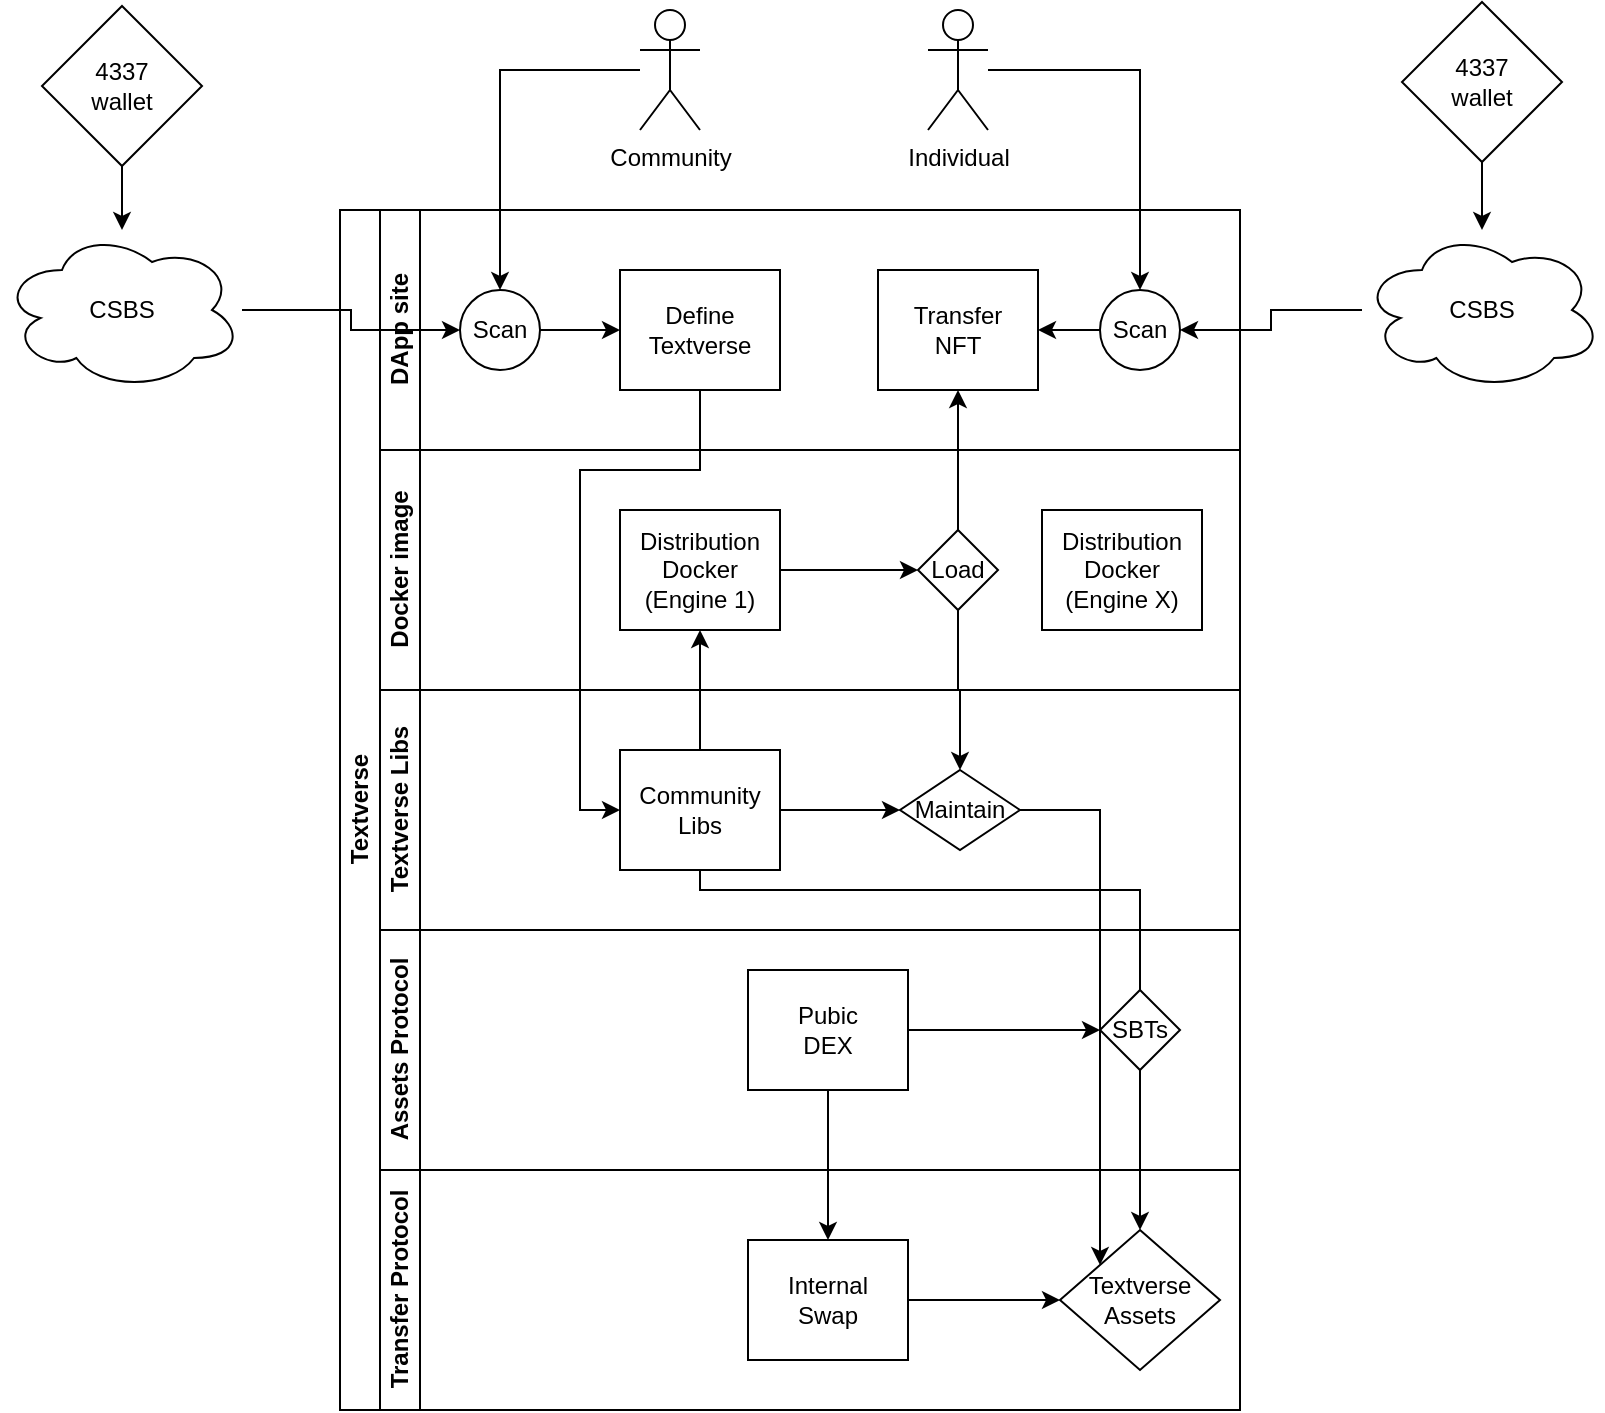 <mxfile version="20.2.0" type="github" pages="2">
  <diagram id="prtHgNgQTEPvFCAcTncT" name="page1">
    <mxGraphModel dx="1055" dy="520" grid="1" gridSize="10" guides="1" tooltips="1" connect="1" arrows="1" fold="1" page="1" pageScale="1" pageWidth="827" pageHeight="1169" math="0" shadow="0">
      <root>
        <mxCell id="0" />
        <mxCell id="1" parent="0" />
        <mxCell id="dNxyNK7c78bLwvsdeMH5-19" value="Textverse" style="swimlane;html=1;childLayout=stackLayout;resizeParent=1;resizeParentMax=0;horizontal=0;startSize=20;horizontalStack=0;" parent="1" vertex="1">
          <mxGeometry x="169" y="130" width="450" height="600" as="geometry" />
        </mxCell>
        <mxCell id="dNxyNK7c78bLwvsdeMH5-38" style="edgeStyle=orthogonalEdgeStyle;rounded=0;orthogonalLoop=1;jettySize=auto;html=1;endArrow=classic;endFill=1;" parent="dNxyNK7c78bLwvsdeMH5-19" source="dNxyNK7c78bLwvsdeMH5-26" target="dNxyNK7c78bLwvsdeMH5-36" edge="1">
          <mxGeometry relative="1" as="geometry">
            <Array as="points">
              <mxPoint x="180" y="340" />
              <mxPoint x="400" y="340" />
            </Array>
          </mxGeometry>
        </mxCell>
        <mxCell id="dNxyNK7c78bLwvsdeMH5-20" value="DApp site" style="swimlane;html=1;startSize=20;horizontal=0;" parent="dNxyNK7c78bLwvsdeMH5-19" vertex="1">
          <mxGeometry x="20" width="430" height="120" as="geometry" />
        </mxCell>
        <mxCell id="dNxyNK7c78bLwvsdeMH5-25" value="" style="edgeStyle=orthogonalEdgeStyle;rounded=0;orthogonalLoop=1;jettySize=auto;html=1;" parent="dNxyNK7c78bLwvsdeMH5-20" source="dNxyNK7c78bLwvsdeMH5-23" target="dNxyNK7c78bLwvsdeMH5-24" edge="1">
          <mxGeometry relative="1" as="geometry" />
        </mxCell>
        <mxCell id="dNxyNK7c78bLwvsdeMH5-23" value="Scan" style="ellipse;whiteSpace=wrap;html=1;" parent="dNxyNK7c78bLwvsdeMH5-20" vertex="1">
          <mxGeometry x="40" y="40" width="40" height="40" as="geometry" />
        </mxCell>
        <mxCell id="dNxyNK7c78bLwvsdeMH5-24" value="Define&lt;br&gt;Textverse" style="rounded=0;whiteSpace=wrap;html=1;fontFamily=Helvetica;fontSize=12;fontColor=#000000;align=center;" parent="dNxyNK7c78bLwvsdeMH5-20" vertex="1">
          <mxGeometry x="120" y="30" width="80" height="60" as="geometry" />
        </mxCell>
        <mxCell id="dNxyNK7c78bLwvsdeMH5-30" value="Transfer&lt;br&gt;NFT" style="rounded=0;whiteSpace=wrap;html=1;fontFamily=Helvetica;fontSize=12;fontColor=#000000;align=center;" parent="dNxyNK7c78bLwvsdeMH5-20" vertex="1">
          <mxGeometry x="249" y="30" width="80" height="60" as="geometry" />
        </mxCell>
        <mxCell id="MSZkli3b5sb2Hjs3UBj2-16" value="" style="edgeStyle=orthogonalEdgeStyle;rounded=0;orthogonalLoop=1;jettySize=auto;html=1;" parent="dNxyNK7c78bLwvsdeMH5-20" source="dNxyNK7c78bLwvsdeMH5-32" target="dNxyNK7c78bLwvsdeMH5-30" edge="1">
          <mxGeometry relative="1" as="geometry" />
        </mxCell>
        <mxCell id="dNxyNK7c78bLwvsdeMH5-32" value="Scan" style="ellipse;whiteSpace=wrap;html=1;" parent="dNxyNK7c78bLwvsdeMH5-20" vertex="1">
          <mxGeometry x="360" y="40" width="40" height="40" as="geometry" />
        </mxCell>
        <mxCell id="MSZkli3b5sb2Hjs3UBj2-1" value="Docker image" style="swimlane;html=1;startSize=20;horizontal=0;" parent="dNxyNK7c78bLwvsdeMH5-19" vertex="1">
          <mxGeometry x="20" y="120" width="430" height="120" as="geometry" />
        </mxCell>
        <mxCell id="MSZkli3b5sb2Hjs3UBj2-2" value="" style="edgeStyle=orthogonalEdgeStyle;rounded=0;orthogonalLoop=1;jettySize=auto;html=1;endArrow=classic;endFill=1;" parent="MSZkli3b5sb2Hjs3UBj2-1" source="MSZkli3b5sb2Hjs3UBj2-3" target="MSZkli3b5sb2Hjs3UBj2-4" edge="1">
          <mxGeometry relative="1" as="geometry" />
        </mxCell>
        <mxCell id="MSZkli3b5sb2Hjs3UBj2-3" value="Distribution&lt;br&gt;Docker&lt;br&gt;(Engine 1)" style="rounded=0;whiteSpace=wrap;html=1;fontFamily=Helvetica;fontSize=12;fontColor=#000000;align=center;" parent="MSZkli3b5sb2Hjs3UBj2-1" vertex="1">
          <mxGeometry x="120" y="30" width="80" height="60" as="geometry" />
        </mxCell>
        <mxCell id="MSZkli3b5sb2Hjs3UBj2-4" value="Load" style="rhombus;whiteSpace=wrap;html=1;fontFamily=Helvetica;fontSize=12;fontColor=#000000;align=center;" parent="MSZkli3b5sb2Hjs3UBj2-1" vertex="1">
          <mxGeometry x="269" y="40" width="40" height="40" as="geometry" />
        </mxCell>
        <mxCell id="MSZkli3b5sb2Hjs3UBj2-30" value="Distribution&lt;br&gt;Docker&lt;br&gt;(Engine X)" style="rounded=0;whiteSpace=wrap;html=1;fontFamily=Helvetica;fontSize=12;fontColor=#000000;align=center;" parent="MSZkli3b5sb2Hjs3UBj2-1" vertex="1">
          <mxGeometry x="331" y="30" width="80" height="60" as="geometry" />
        </mxCell>
        <mxCell id="dNxyNK7c78bLwvsdeMH5-21" value="Textverse Libs" style="swimlane;html=1;startSize=20;horizontal=0;" parent="dNxyNK7c78bLwvsdeMH5-19" vertex="1">
          <mxGeometry x="20" y="240" width="430" height="120" as="geometry" />
        </mxCell>
        <mxCell id="dNxyNK7c78bLwvsdeMH5-29" value="" style="edgeStyle=orthogonalEdgeStyle;rounded=0;orthogonalLoop=1;jettySize=auto;html=1;endArrow=classic;endFill=1;" parent="dNxyNK7c78bLwvsdeMH5-21" source="dNxyNK7c78bLwvsdeMH5-26" target="dNxyNK7c78bLwvsdeMH5-28" edge="1">
          <mxGeometry relative="1" as="geometry" />
        </mxCell>
        <mxCell id="dNxyNK7c78bLwvsdeMH5-26" value="Community&lt;br&gt;Libs" style="rounded=0;whiteSpace=wrap;html=1;fontFamily=Helvetica;fontSize=12;fontColor=#000000;align=center;" parent="dNxyNK7c78bLwvsdeMH5-21" vertex="1">
          <mxGeometry x="120" y="30" width="80" height="60" as="geometry" />
        </mxCell>
        <mxCell id="dNxyNK7c78bLwvsdeMH5-28" value="Maintain" style="rhombus;whiteSpace=wrap;html=1;fontFamily=Helvetica;fontSize=12;fontColor=#000000;align=center;" parent="dNxyNK7c78bLwvsdeMH5-21" vertex="1">
          <mxGeometry x="260" y="40" width="60" height="40" as="geometry" />
        </mxCell>
        <mxCell id="MSZkli3b5sb2Hjs3UBj2-10" value="Assets Protocol" style="swimlane;html=1;startSize=20;horizontal=0;" parent="dNxyNK7c78bLwvsdeMH5-19" vertex="1">
          <mxGeometry x="20" y="360" width="430" height="120" as="geometry" />
        </mxCell>
        <mxCell id="MSZkli3b5sb2Hjs3UBj2-11" value="" style="edgeStyle=orthogonalEdgeStyle;rounded=0;orthogonalLoop=1;jettySize=auto;html=1;endArrow=classic;endFill=1;" parent="MSZkli3b5sb2Hjs3UBj2-10" source="MSZkli3b5sb2Hjs3UBj2-12" target="MSZkli3b5sb2Hjs3UBj2-13" edge="1">
          <mxGeometry relative="1" as="geometry" />
        </mxCell>
        <mxCell id="MSZkli3b5sb2Hjs3UBj2-12" value="Pubic&lt;br&gt;DEX" style="rounded=0;whiteSpace=wrap;html=1;fontFamily=Helvetica;fontSize=12;fontColor=#000000;align=center;" parent="MSZkli3b5sb2Hjs3UBj2-10" vertex="1">
          <mxGeometry x="184" y="20" width="80" height="60" as="geometry" />
        </mxCell>
        <mxCell id="MSZkli3b5sb2Hjs3UBj2-13" value="SBTs" style="rhombus;whiteSpace=wrap;html=1;fontFamily=Helvetica;fontSize=12;fontColor=#000000;align=center;" parent="MSZkli3b5sb2Hjs3UBj2-10" vertex="1">
          <mxGeometry x="360" y="30" width="40" height="40" as="geometry" />
        </mxCell>
        <mxCell id="dNxyNK7c78bLwvsdeMH5-22" value="Transfer Protocol" style="swimlane;html=1;startSize=20;horizontal=0;" parent="dNxyNK7c78bLwvsdeMH5-19" vertex="1">
          <mxGeometry x="20" y="480" width="430" height="120" as="geometry" />
        </mxCell>
        <mxCell id="dNxyNK7c78bLwvsdeMH5-37" value="" style="edgeStyle=orthogonalEdgeStyle;rounded=0;orthogonalLoop=1;jettySize=auto;html=1;endArrow=classic;endFill=1;" parent="dNxyNK7c78bLwvsdeMH5-22" source="dNxyNK7c78bLwvsdeMH5-34" target="dNxyNK7c78bLwvsdeMH5-36" edge="1">
          <mxGeometry relative="1" as="geometry" />
        </mxCell>
        <mxCell id="dNxyNK7c78bLwvsdeMH5-34" value="Internal&lt;br&gt;Swap" style="rounded=0;whiteSpace=wrap;html=1;fontFamily=Helvetica;fontSize=12;fontColor=#000000;align=center;" parent="dNxyNK7c78bLwvsdeMH5-22" vertex="1">
          <mxGeometry x="184" y="35" width="80" height="60" as="geometry" />
        </mxCell>
        <mxCell id="dNxyNK7c78bLwvsdeMH5-36" value="Textverse&lt;br&gt;Assets" style="rhombus;whiteSpace=wrap;html=1;fontFamily=Helvetica;fontSize=12;fontColor=#000000;align=center;" parent="dNxyNK7c78bLwvsdeMH5-22" vertex="1">
          <mxGeometry x="340" y="30" width="80" height="70" as="geometry" />
        </mxCell>
        <mxCell id="MSZkli3b5sb2Hjs3UBj2-26" value="" style="edgeStyle=orthogonalEdgeStyle;rounded=0;orthogonalLoop=1;jettySize=auto;html=1;" parent="dNxyNK7c78bLwvsdeMH5-19" source="MSZkli3b5sb2Hjs3UBj2-4" target="dNxyNK7c78bLwvsdeMH5-30" edge="1">
          <mxGeometry relative="1" as="geometry" />
        </mxCell>
        <mxCell id="MSZkli3b5sb2Hjs3UBj2-27" value="" style="edgeStyle=orthogonalEdgeStyle;rounded=0;orthogonalLoop=1;jettySize=auto;html=1;" parent="dNxyNK7c78bLwvsdeMH5-19" source="MSZkli3b5sb2Hjs3UBj2-4" target="dNxyNK7c78bLwvsdeMH5-28" edge="1">
          <mxGeometry relative="1" as="geometry" />
        </mxCell>
        <mxCell id="MSZkli3b5sb2Hjs3UBj2-28" value="" style="edgeStyle=orthogonalEdgeStyle;rounded=0;orthogonalLoop=1;jettySize=auto;html=1;entryX=0;entryY=0.5;entryDx=0;entryDy=0;" parent="dNxyNK7c78bLwvsdeMH5-19" source="dNxyNK7c78bLwvsdeMH5-24" target="dNxyNK7c78bLwvsdeMH5-26" edge="1">
          <mxGeometry relative="1" as="geometry">
            <Array as="points">
              <mxPoint x="180" y="130" />
              <mxPoint x="120" y="130" />
              <mxPoint x="120" y="300" />
            </Array>
          </mxGeometry>
        </mxCell>
        <mxCell id="MSZkli3b5sb2Hjs3UBj2-29" value="" style="edgeStyle=orthogonalEdgeStyle;rounded=0;orthogonalLoop=1;jettySize=auto;html=1;" parent="dNxyNK7c78bLwvsdeMH5-19" source="dNxyNK7c78bLwvsdeMH5-26" target="MSZkli3b5sb2Hjs3UBj2-3" edge="1">
          <mxGeometry relative="1" as="geometry" />
        </mxCell>
        <mxCell id="MSZkli3b5sb2Hjs3UBj2-31" value="" style="edgeStyle=orthogonalEdgeStyle;rounded=0;orthogonalLoop=1;jettySize=auto;html=1;entryX=0;entryY=0;entryDx=0;entryDy=0;" parent="dNxyNK7c78bLwvsdeMH5-19" source="dNxyNK7c78bLwvsdeMH5-28" target="dNxyNK7c78bLwvsdeMH5-36" edge="1">
          <mxGeometry relative="1" as="geometry" />
        </mxCell>
        <mxCell id="MSZkli3b5sb2Hjs3UBj2-32" value="" style="edgeStyle=orthogonalEdgeStyle;rounded=0;orthogonalLoop=1;jettySize=auto;html=1;" parent="dNxyNK7c78bLwvsdeMH5-19" source="MSZkli3b5sb2Hjs3UBj2-12" target="dNxyNK7c78bLwvsdeMH5-34" edge="1">
          <mxGeometry relative="1" as="geometry" />
        </mxCell>
        <mxCell id="MSZkli3b5sb2Hjs3UBj2-14" value="" style="edgeStyle=orthogonalEdgeStyle;rounded=0;orthogonalLoop=1;jettySize=auto;html=1;" parent="1" source="MSZkli3b5sb2Hjs3UBj2-5" target="dNxyNK7c78bLwvsdeMH5-23" edge="1">
          <mxGeometry relative="1" as="geometry" />
        </mxCell>
        <mxCell id="MSZkli3b5sb2Hjs3UBj2-5" value="Community" style="shape=umlActor;verticalLabelPosition=bottom;verticalAlign=top;html=1;outlineConnect=0;" parent="1" vertex="1">
          <mxGeometry x="319" y="30" width="30" height="60" as="geometry" />
        </mxCell>
        <mxCell id="MSZkli3b5sb2Hjs3UBj2-15" value="" style="edgeStyle=orthogonalEdgeStyle;rounded=0;orthogonalLoop=1;jettySize=auto;html=1;entryX=0.5;entryY=0;entryDx=0;entryDy=0;" parent="1" source="MSZkli3b5sb2Hjs3UBj2-6" target="dNxyNK7c78bLwvsdeMH5-32" edge="1">
          <mxGeometry relative="1" as="geometry" />
        </mxCell>
        <mxCell id="MSZkli3b5sb2Hjs3UBj2-6" value="Individual" style="shape=umlActor;verticalLabelPosition=bottom;verticalAlign=top;html=1;outlineConnect=0;" parent="1" vertex="1">
          <mxGeometry x="463" y="30" width="30" height="60" as="geometry" />
        </mxCell>
        <mxCell id="MSZkli3b5sb2Hjs3UBj2-20" value="" style="edgeStyle=orthogonalEdgeStyle;rounded=0;orthogonalLoop=1;jettySize=auto;html=1;" parent="1" source="MSZkli3b5sb2Hjs3UBj2-17" target="dNxyNK7c78bLwvsdeMH5-32" edge="1">
          <mxGeometry relative="1" as="geometry" />
        </mxCell>
        <mxCell id="MSZkli3b5sb2Hjs3UBj2-17" value="CSBS" style="ellipse;shape=cloud;whiteSpace=wrap;html=1;" parent="1" vertex="1">
          <mxGeometry x="680" y="140" width="120" height="80" as="geometry" />
        </mxCell>
        <mxCell id="MSZkli3b5sb2Hjs3UBj2-19" value="" style="edgeStyle=orthogonalEdgeStyle;rounded=0;orthogonalLoop=1;jettySize=auto;html=1;" parent="1" source="MSZkli3b5sb2Hjs3UBj2-18" target="dNxyNK7c78bLwvsdeMH5-23" edge="1">
          <mxGeometry relative="1" as="geometry" />
        </mxCell>
        <mxCell id="MSZkli3b5sb2Hjs3UBj2-18" value="CSBS" style="ellipse;shape=cloud;whiteSpace=wrap;html=1;" parent="1" vertex="1">
          <mxGeometry y="140" width="120" height="80" as="geometry" />
        </mxCell>
        <mxCell id="MSZkli3b5sb2Hjs3UBj2-23" value="" style="edgeStyle=orthogonalEdgeStyle;rounded=0;orthogonalLoop=1;jettySize=auto;html=1;" parent="1" source="MSZkli3b5sb2Hjs3UBj2-21" target="MSZkli3b5sb2Hjs3UBj2-18" edge="1">
          <mxGeometry relative="1" as="geometry" />
        </mxCell>
        <mxCell id="MSZkli3b5sb2Hjs3UBj2-21" value="4337&lt;br&gt;wallet" style="rhombus;whiteSpace=wrap;html=1;" parent="1" vertex="1">
          <mxGeometry x="20" y="28" width="80" height="80" as="geometry" />
        </mxCell>
        <mxCell id="MSZkli3b5sb2Hjs3UBj2-24" value="" style="edgeStyle=orthogonalEdgeStyle;rounded=0;orthogonalLoop=1;jettySize=auto;html=1;" parent="1" source="MSZkli3b5sb2Hjs3UBj2-22" target="MSZkli3b5sb2Hjs3UBj2-17" edge="1">
          <mxGeometry relative="1" as="geometry" />
        </mxCell>
        <mxCell id="MSZkli3b5sb2Hjs3UBj2-22" value="4337&lt;br&gt;wallet" style="rhombus;whiteSpace=wrap;html=1;" parent="1" vertex="1">
          <mxGeometry x="700" y="26" width="80" height="80" as="geometry" />
        </mxCell>
      </root>
    </mxGraphModel>
  </diagram>
  <diagram id="zGYiYk0rTj-qAaurIMPm" name="page2">
    <mxGraphModel dx="1055" dy="520" grid="1" gridSize="10" guides="1" tooltips="1" connect="1" arrows="1" fold="1" page="1" pageScale="1" pageWidth="827" pageHeight="1169" math="0" shadow="0">
      <root>
        <mxCell id="0" />
        <mxCell id="1" parent="0" />
        <mxCell id="ZPrXvu3ny6-cdOO1tg5V-1" value="Textverse Docker image" style="swimlane;" parent="1" vertex="1">
          <mxGeometry x="110" y="45" width="730" height="265" as="geometry" />
        </mxCell>
        <mxCell id="ZPrXvu3ny6-cdOO1tg5V-8" style="edgeStyle=orthogonalEdgeStyle;rounded=0;orthogonalLoop=1;jettySize=auto;html=1;" parent="ZPrXvu3ny6-cdOO1tg5V-1" source="ZPrXvu3ny6-cdOO1tg5V-2" target="ZPrXvu3ny6-cdOO1tg5V-3" edge="1">
          <mxGeometry relative="1" as="geometry" />
        </mxCell>
        <mxCell id="ZPrXvu3ny6-cdOO1tg5V-2" value="Driver&lt;br&gt;Fluff2019" style="rounded=1;whiteSpace=wrap;html=1;" parent="ZPrXvu3ny6-cdOO1tg5V-1" vertex="1">
          <mxGeometry x="100" y="76" width="130" height="60" as="geometry" />
        </mxCell>
        <mxCell id="ZPrXvu3ny6-cdOO1tg5V-5" value="" style="edgeStyle=orthogonalEdgeStyle;rounded=0;orthogonalLoop=1;jettySize=auto;html=1;" parent="ZPrXvu3ny6-cdOO1tg5V-1" source="ZPrXvu3ny6-cdOO1tg5V-3" target="ZPrXvu3ny6-cdOO1tg5V-4" edge="1">
          <mxGeometry relative="1" as="geometry" />
        </mxCell>
        <mxCell id="ZPrXvu3ny6-cdOO1tg5V-3" value="LPC Libs" style="rounded=1;whiteSpace=wrap;html=1;" parent="ZPrXvu3ny6-cdOO1tg5V-1" vertex="1">
          <mxGeometry x="360" y="76" width="120" height="60" as="geometry" />
        </mxCell>
        <mxCell id="iRsEt2cPoexq2Gtf76o--27" style="edgeStyle=orthogonalEdgeStyle;rounded=0;orthogonalLoop=1;jettySize=auto;html=1;exitX=0.5;exitY=0;exitDx=0;exitDy=0;entryX=0.5;entryY=0;entryDx=0;entryDy=0;" edge="1" parent="ZPrXvu3ny6-cdOO1tg5V-1" source="ZPrXvu3ny6-cdOO1tg5V-4" target="ZPrXvu3ny6-cdOO1tg5V-2">
          <mxGeometry relative="1" as="geometry" />
        </mxCell>
        <mxCell id="iRsEt2cPoexq2Gtf76o--28" value="WS API" style="edgeLabel;html=1;align=center;verticalAlign=middle;resizable=0;points=[];" vertex="1" connectable="0" parent="iRsEt2cPoexq2Gtf76o--27">
          <mxGeometry x="-0.286" y="2" relative="1" as="geometry">
            <mxPoint as="offset" />
          </mxGeometry>
        </mxCell>
        <mxCell id="ZPrXvu3ny6-cdOO1tg5V-4" value="WS&lt;br&gt;Interface" style="rhombus;whiteSpace=wrap;html=1;rounded=1;" parent="ZPrXvu3ny6-cdOO1tg5V-1" vertex="1">
          <mxGeometry x="551" y="66" width="80" height="80" as="geometry" />
        </mxCell>
        <mxCell id="iRsEt2cPoexq2Gtf76o--6" value="TID JS SDK" style="rounded=1;whiteSpace=wrap;html=1;" vertex="1" parent="ZPrXvu3ny6-cdOO1tg5V-1">
          <mxGeometry x="531" y="174" width="120" height="45" as="geometry" />
        </mxCell>
        <mxCell id="iRsEt2cPoexq2Gtf76o--10" value="" style="edgeStyle=orthogonalEdgeStyle;rounded=0;orthogonalLoop=1;jettySize=auto;html=1;" edge="1" parent="ZPrXvu3ny6-cdOO1tg5V-1" source="iRsEt2cPoexq2Gtf76o--9" target="ZPrXvu3ny6-cdOO1tg5V-3">
          <mxGeometry relative="1" as="geometry" />
        </mxCell>
        <mxCell id="iRsEt2cPoexq2Gtf76o--21" value="" style="edgeStyle=orthogonalEdgeStyle;rounded=0;orthogonalLoop=1;jettySize=auto;html=1;" edge="1" parent="ZPrXvu3ny6-cdOO1tg5V-1" source="iRsEt2cPoexq2Gtf76o--9" target="iRsEt2cPoexq2Gtf76o--20">
          <mxGeometry relative="1" as="geometry" />
        </mxCell>
        <mxCell id="iRsEt2cPoexq2Gtf76o--9" value="Content Creating Systme" style="rounded=1;whiteSpace=wrap;html=1;" vertex="1" parent="ZPrXvu3ny6-cdOO1tg5V-1">
          <mxGeometry x="360" y="174" width="120" height="45" as="geometry" />
        </mxCell>
        <mxCell id="iRsEt2cPoexq2Gtf76o--20" value="Jifen/CSBS&lt;br&gt;JsSDK" style="rounded=1;whiteSpace=wrap;html=1;" vertex="1" parent="ZPrXvu3ny6-cdOO1tg5V-1">
          <mxGeometry x="200" y="174" width="120" height="45" as="geometry" />
        </mxCell>
        <mxCell id="ZPrXvu3ny6-cdOO1tg5V-9" value="NFT/SBTs&lt;br&gt;4337/CSBS&lt;br&gt;Assets" style="rounded=1;whiteSpace=wrap;html=1;" parent="1" vertex="1">
          <mxGeometry x="840" y="358" width="120" height="60" as="geometry" />
        </mxCell>
        <mxCell id="0sG1gzY_xPnL9oqcPp1e-3" value="" style="edgeStyle=orthogonalEdgeStyle;rounded=0;orthogonalLoop=1;jettySize=auto;html=1;" parent="1" source="0sG1gzY_xPnL9oqcPp1e-1" target="ZPrXvu3ny6-cdOO1tg5V-9" edge="1">
          <mxGeometry relative="1" as="geometry" />
        </mxCell>
        <mxCell id="0sG1gzY_xPnL9oqcPp1e-1" value="Contract&lt;br&gt;onchain" style="ellipse;shape=cloud;whiteSpace=wrap;html=1;" parent="1" vertex="1">
          <mxGeometry x="638" y="348" width="120" height="80" as="geometry" />
        </mxCell>
        <mxCell id="0sG1gzY_xPnL9oqcPp1e-8" value="" style="edgeStyle=orthogonalEdgeStyle;rounded=0;orthogonalLoop=1;jettySize=auto;html=1;" parent="1" source="0sG1gzY_xPnL9oqcPp1e-4" target="0sG1gzY_xPnL9oqcPp1e-7" edge="1">
          <mxGeometry relative="1" as="geometry" />
        </mxCell>
        <mxCell id="0sG1gzY_xPnL9oqcPp1e-4" value="Walker" style="shape=umlActor;verticalLabelPosition=bottom;verticalAlign=top;html=1;outlineConnect=0;" parent="1" vertex="1">
          <mxGeometry x="940" y="121" width="30" height="60" as="geometry" />
        </mxCell>
        <mxCell id="0sG1gzY_xPnL9oqcPp1e-7" value="Web&lt;br&gt;Page" style="rounded=1;whiteSpace=wrap;html=1;" parent="1" vertex="1">
          <mxGeometry x="860" y="86" width="30" height="130" as="geometry" />
        </mxCell>
        <mxCell id="0sG1gzY_xPnL9oqcPp1e-9" value="" style="edgeStyle=orthogonalEdgeStyle;rounded=0;orthogonalLoop=1;jettySize=auto;html=1;" parent="1" source="ZPrXvu3ny6-cdOO1tg5V-4" target="0sG1gzY_xPnL9oqcPp1e-7" edge="1">
          <mxGeometry relative="1" as="geometry" />
        </mxCell>
        <mxCell id="iRsEt2cPoexq2Gtf76o--32" style="edgeStyle=orthogonalEdgeStyle;rounded=0;orthogonalLoop=1;jettySize=auto;html=1;exitX=1;exitY=0.5;exitDx=0;exitDy=0;entryX=0;entryY=0.5;entryDx=0;entryDy=0;" edge="1" parent="1" source="iRsEt2cPoexq2Gtf76o--3" target="iRsEt2cPoexq2Gtf76o--4">
          <mxGeometry relative="1" as="geometry" />
        </mxCell>
        <mxCell id="iRsEt2cPoexq2Gtf76o--33" style="edgeStyle=orthogonalEdgeStyle;rounded=0;orthogonalLoop=1;jettySize=auto;html=1;exitX=0.5;exitY=0;exitDx=0;exitDy=0;entryX=0.55;entryY=0.95;entryDx=0;entryDy=0;entryPerimeter=0;" edge="1" parent="1" source="iRsEt2cPoexq2Gtf76o--3" target="0sG1gzY_xPnL9oqcPp1e-1">
          <mxGeometry relative="1" as="geometry" />
        </mxCell>
        <mxCell id="iRsEt2cPoexq2Gtf76o--3" value="SIWE/TID" style="rounded=1;whiteSpace=wrap;html=1;" vertex="1" parent="1">
          <mxGeometry x="650" y="448" width="120" height="30" as="geometry" />
        </mxCell>
        <mxCell id="iRsEt2cPoexq2Gtf76o--31" style="edgeStyle=orthogonalEdgeStyle;rounded=0;orthogonalLoop=1;jettySize=auto;html=1;exitX=0.5;exitY=0;exitDx=0;exitDy=0;entryX=0.5;entryY=1;entryDx=0;entryDy=0;" edge="1" parent="1" source="iRsEt2cPoexq2Gtf76o--4" target="ZPrXvu3ny6-cdOO1tg5V-9">
          <mxGeometry relative="1" as="geometry" />
        </mxCell>
        <mxCell id="iRsEt2cPoexq2Gtf76o--4" value="NFT/SBT Basket" style="rounded=1;whiteSpace=wrap;html=1;" vertex="1" parent="1">
          <mxGeometry x="840" y="448" width="120" height="30" as="geometry" />
        </mxCell>
        <mxCell id="iRsEt2cPoexq2Gtf76o--29" style="edgeStyle=orthogonalEdgeStyle;rounded=0;orthogonalLoop=1;jettySize=auto;html=1;exitX=0.5;exitY=0;exitDx=0;exitDy=0;entryX=0.55;entryY=0.95;entryDx=0;entryDy=0;entryPerimeter=0;" edge="1" parent="1" source="iRsEt2cPoexq2Gtf76o--5" target="iRsEt2cPoexq2Gtf76o--23">
          <mxGeometry relative="1" as="geometry" />
        </mxCell>
        <mxCell id="iRsEt2cPoexq2Gtf76o--30" style="edgeStyle=orthogonalEdgeStyle;rounded=0;orthogonalLoop=1;jettySize=auto;html=1;exitX=0.5;exitY=0;exitDx=0;exitDy=0;entryX=0.55;entryY=0.95;entryDx=0;entryDy=0;entryPerimeter=0;" edge="1" parent="1" source="iRsEt2cPoexq2Gtf76o--5" target="iRsEt2cPoexq2Gtf76o--19">
          <mxGeometry relative="1" as="geometry" />
        </mxCell>
        <mxCell id="iRsEt2cPoexq2Gtf76o--5" value="Walker record" style="rounded=1;whiteSpace=wrap;html=1;" vertex="1" parent="1">
          <mxGeometry x="240" y="435" width="120" height="30" as="geometry" />
        </mxCell>
        <mxCell id="iRsEt2cPoexq2Gtf76o--7" value="" style="edgeStyle=orthogonalEdgeStyle;rounded=0;orthogonalLoop=1;jettySize=auto;html=1;entryX=0;entryY=0.5;entryDx=0;entryDy=0;" edge="1" parent="1" source="iRsEt2cPoexq2Gtf76o--6" target="0sG1gzY_xPnL9oqcPp1e-7">
          <mxGeometry relative="1" as="geometry" />
        </mxCell>
        <mxCell id="iRsEt2cPoexq2Gtf76o--8" value="" style="edgeStyle=orthogonalEdgeStyle;rounded=0;orthogonalLoop=1;jettySize=auto;html=1;entryX=0.525;entryY=0.114;entryDx=0;entryDy=0;entryPerimeter=0;" edge="1" parent="1" source="iRsEt2cPoexq2Gtf76o--6" target="0sG1gzY_xPnL9oqcPp1e-1">
          <mxGeometry relative="1" as="geometry" />
        </mxCell>
        <mxCell id="iRsEt2cPoexq2Gtf76o--18" value="" style="edgeStyle=orthogonalEdgeStyle;rounded=0;orthogonalLoop=1;jettySize=auto;html=1;" edge="1" parent="1" source="iRsEt2cPoexq2Gtf76o--12" target="iRsEt2cPoexq2Gtf76o--16">
          <mxGeometry relative="1" as="geometry" />
        </mxCell>
        <mxCell id="iRsEt2cPoexq2Gtf76o--12" value="Talker" style="shape=umlActor;verticalLabelPosition=bottom;verticalAlign=top;html=1;outlineConnect=0;" vertex="1" parent="1">
          <mxGeometry x="515" y="418" width="30" height="60" as="geometry" />
        </mxCell>
        <mxCell id="iRsEt2cPoexq2Gtf76o--17" value="" style="edgeStyle=orthogonalEdgeStyle;rounded=0;orthogonalLoop=1;jettySize=auto;html=1;" edge="1" parent="1" source="iRsEt2cPoexq2Gtf76o--16" target="iRsEt2cPoexq2Gtf76o--9">
          <mxGeometry relative="1" as="geometry" />
        </mxCell>
        <mxCell id="iRsEt2cPoexq2Gtf76o--16" value="Web page" style="rounded=1;whiteSpace=wrap;html=1;" vertex="1" parent="1">
          <mxGeometry x="465" y="340" width="130" height="29" as="geometry" />
        </mxCell>
        <mxCell id="iRsEt2cPoexq2Gtf76o--19" value="Contract&lt;br&gt;onchain" style="ellipse;shape=cloud;whiteSpace=wrap;html=1;" vertex="1" parent="1">
          <mxGeometry x="310" y="330" width="120" height="80" as="geometry" />
        </mxCell>
        <mxCell id="iRsEt2cPoexq2Gtf76o--22" value="" style="edgeStyle=orthogonalEdgeStyle;rounded=0;orthogonalLoop=1;jettySize=auto;html=1;" edge="1" parent="1" source="iRsEt2cPoexq2Gtf76o--20" target="iRsEt2cPoexq2Gtf76o--19">
          <mxGeometry relative="1" as="geometry" />
        </mxCell>
        <mxCell id="iRsEt2cPoexq2Gtf76o--23" value="IPFS" style="ellipse;shape=cloud;whiteSpace=wrap;html=1;align=center;" vertex="1" parent="1">
          <mxGeometry x="180" y="340" width="100" height="60" as="geometry" />
        </mxCell>
        <mxCell id="iRsEt2cPoexq2Gtf76o--26" style="edgeStyle=orthogonalEdgeStyle;rounded=0;orthogonalLoop=1;jettySize=auto;html=1;exitX=0;exitY=0.5;exitDx=0;exitDy=0;entryX=0.625;entryY=0.2;entryDx=0;entryDy=0;entryPerimeter=0;" edge="1" parent="1" source="iRsEt2cPoexq2Gtf76o--20" target="iRsEt2cPoexq2Gtf76o--23">
          <mxGeometry relative="1" as="geometry" />
        </mxCell>
      </root>
    </mxGraphModel>
  </diagram>
</mxfile>
